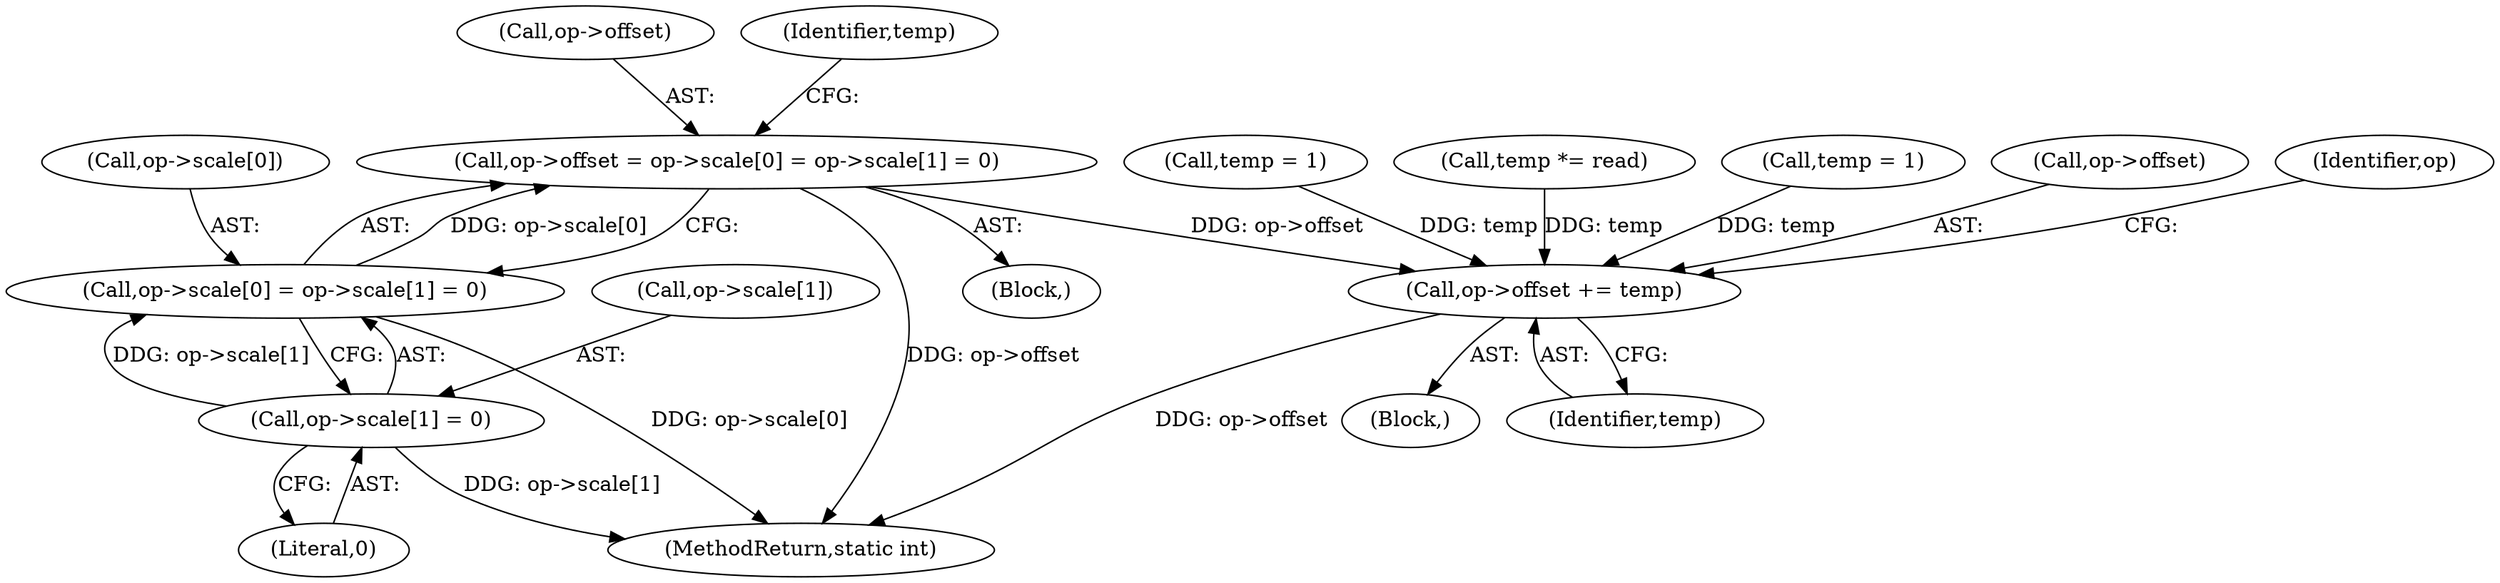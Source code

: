 digraph "0_radare2_9b46d38dd3c4de6048a488b655c7319f845af185@pointer" {
"1000331" [label="(Call,op->offset = op->scale[0] = op->scale[1] = 0)"];
"1000335" [label="(Call,op->scale[0] = op->scale[1] = 0)"];
"1000341" [label="(Call,op->scale[1] = 0)"];
"1000438" [label="(Call,op->offset += temp)"];
"1000934" [label="(MethodReturn,static int)"];
"1000332" [label="(Call,op->offset)"];
"1000438" [label="(Call,op->offset += temp)"];
"1000336" [label="(Call,op->scale[0])"];
"1000442" [label="(Identifier,temp)"];
"1000350" [label="(Identifier,temp)"];
"1000342" [label="(Call,op->scale[1])"];
"1000450" [label="(Call,temp = 1)"];
"1000335" [label="(Call,op->scale[0] = op->scale[1] = 0)"];
"1000687" [label="(Call,temp *= read)"];
"1000341" [label="(Call,op->scale[1] = 0)"];
"1000347" [label="(Literal,0)"];
"1000349" [label="(Call,temp = 1)"];
"1000437" [label="(Block,)"];
"1000331" [label="(Call,op->offset = op->scale[0] = op->scale[1] = 0)"];
"1000439" [label="(Call,op->offset)"];
"1000446" [label="(Identifier,op)"];
"1000319" [label="(Block,)"];
"1000331" -> "1000319"  [label="AST: "];
"1000331" -> "1000335"  [label="CFG: "];
"1000332" -> "1000331"  [label="AST: "];
"1000335" -> "1000331"  [label="AST: "];
"1000350" -> "1000331"  [label="CFG: "];
"1000331" -> "1000934"  [label="DDG: op->offset"];
"1000335" -> "1000331"  [label="DDG: op->scale[0]"];
"1000331" -> "1000438"  [label="DDG: op->offset"];
"1000335" -> "1000341"  [label="CFG: "];
"1000336" -> "1000335"  [label="AST: "];
"1000341" -> "1000335"  [label="AST: "];
"1000335" -> "1000934"  [label="DDG: op->scale[0]"];
"1000341" -> "1000335"  [label="DDG: op->scale[1]"];
"1000341" -> "1000347"  [label="CFG: "];
"1000342" -> "1000341"  [label="AST: "];
"1000347" -> "1000341"  [label="AST: "];
"1000341" -> "1000934"  [label="DDG: op->scale[1]"];
"1000438" -> "1000437"  [label="AST: "];
"1000438" -> "1000442"  [label="CFG: "];
"1000439" -> "1000438"  [label="AST: "];
"1000442" -> "1000438"  [label="AST: "];
"1000446" -> "1000438"  [label="CFG: "];
"1000438" -> "1000934"  [label="DDG: op->offset"];
"1000349" -> "1000438"  [label="DDG: temp"];
"1000687" -> "1000438"  [label="DDG: temp"];
"1000450" -> "1000438"  [label="DDG: temp"];
}
